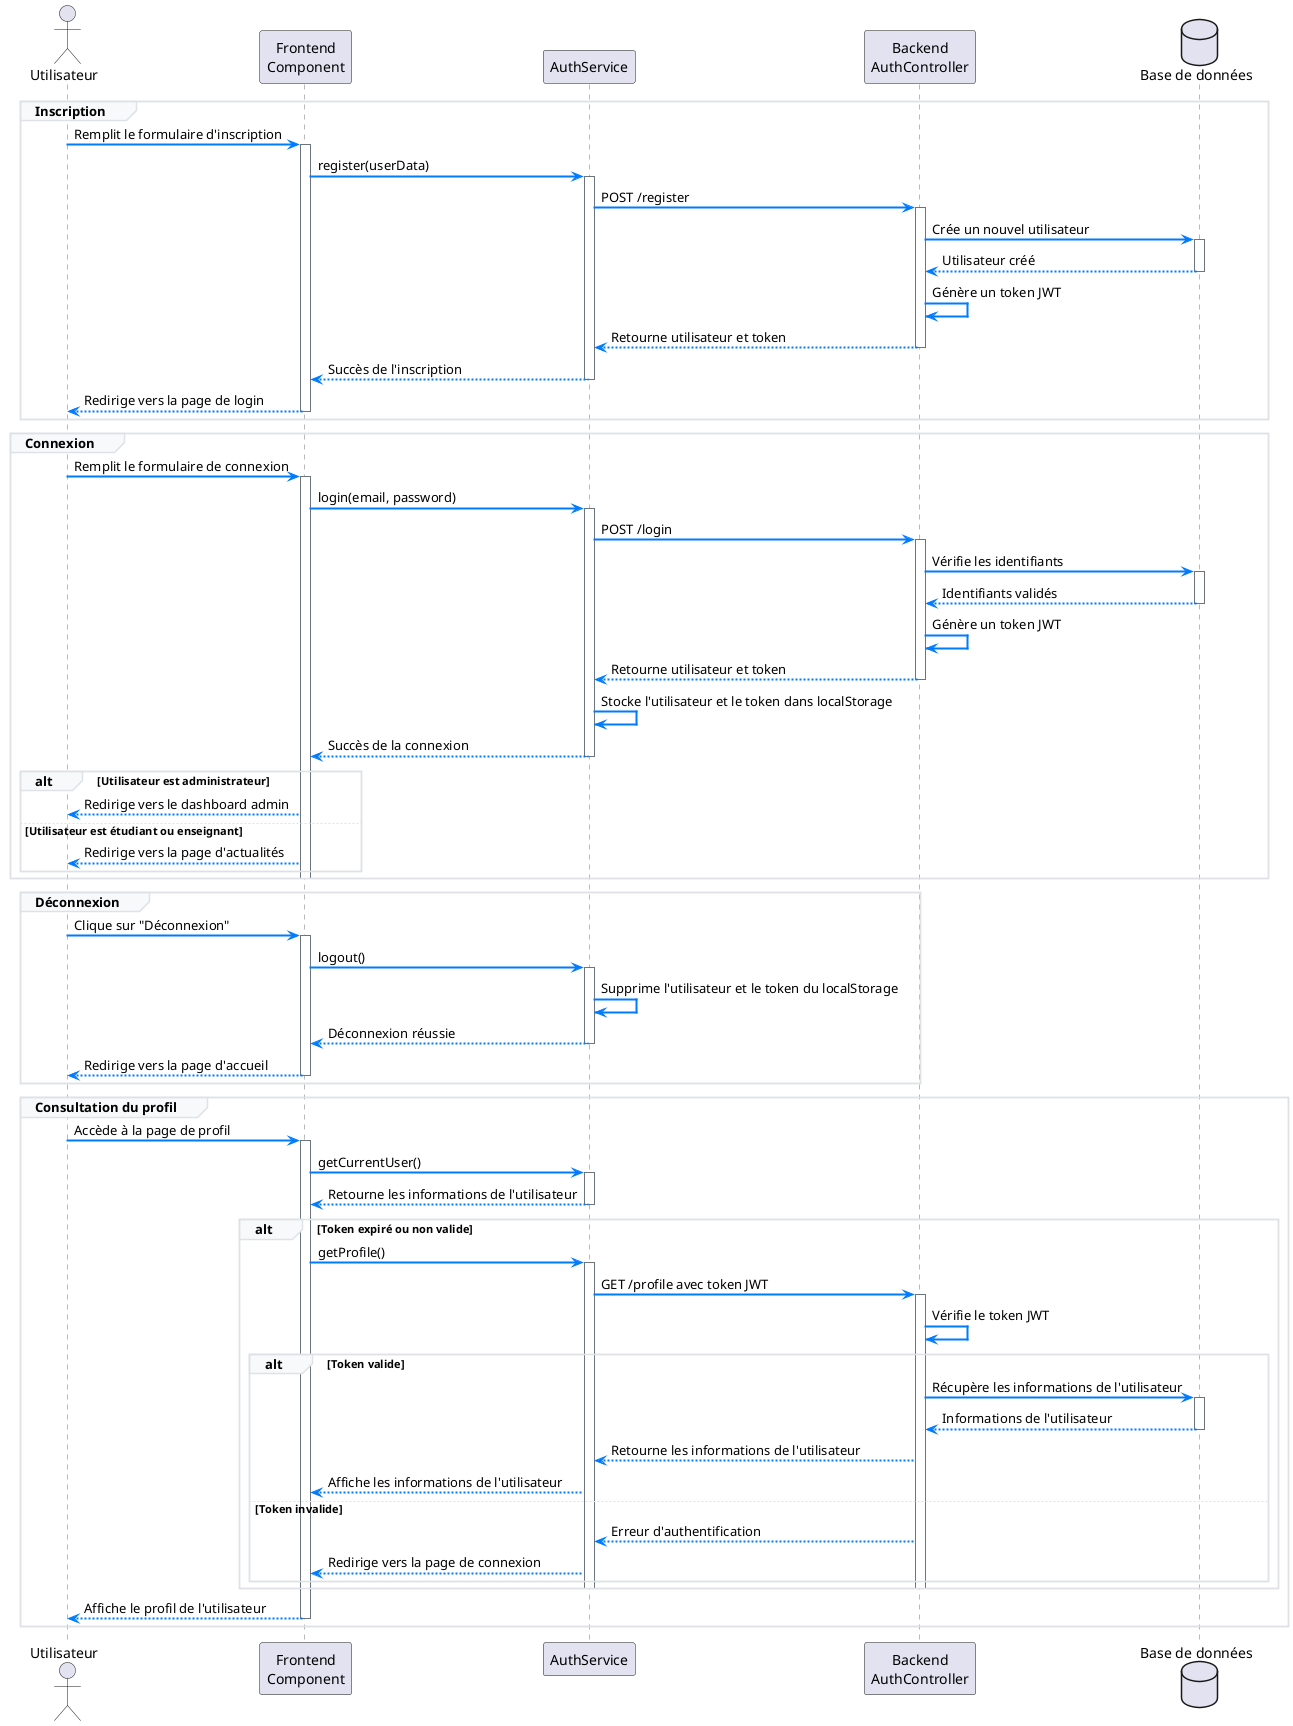 @startuml Diagramme de Séquence - Authentification Réseau Académique

' Définition des styles
skinparam sequenceArrowThickness 2
skinparam sequenceArrowColor #007BFF
skinparam sequenceLifeLineBorderColor #6C757D
skinparam sequenceGroupBackgroundColor #F8F9FA
skinparam sequenceGroupBorderColor #DEE2E6

' Participants
actor "Utilisateur" as User
participant "Frontend\nComponent" as Frontend
participant "AuthService" as AuthService
participant "Backend\nAuthController" as Backend
database "Base de données" as DB

' Séquence d'inscription
group Inscription
    User -> Frontend : Remplit le formulaire d'inscription
    activate Frontend
    Frontend -> AuthService : register(userData)
    activate AuthService
    AuthService -> Backend : POST /register
    activate Backend
    Backend -> DB : Crée un nouvel utilisateur
    activate DB
    DB --> Backend : Utilisateur créé
    deactivate DB
    Backend -> Backend : Génère un token JWT
    Backend --> AuthService : Retourne utilisateur et token
    deactivate Backend
    AuthService --> Frontend : Succès de l'inscription
    deactivate AuthService
    Frontend --> User : Redirige vers la page de login
    deactivate Frontend
end

' Séquence de connexion
group Connexion
    User -> Frontend : Remplit le formulaire de connexion
    activate Frontend
    Frontend -> AuthService : login(email, password)
    activate AuthService
    AuthService -> Backend : POST /login
    activate Backend
    Backend -> DB : Vérifie les identifiants
    activate DB
    DB --> Backend : Identifiants validés
    deactivate DB
    Backend -> Backend : Génère un token JWT
    Backend --> AuthService : Retourne utilisateur et token
    deactivate Backend
    AuthService -> AuthService : Stocke l'utilisateur et le token dans localStorage
    AuthService --> Frontend : Succès de la connexion
    deactivate AuthService
    
    alt Utilisateur est administrateur
        Frontend --> User : Redirige vers le dashboard admin
    else Utilisateur est étudiant ou enseignant
        Frontend --> User : Redirige vers la page d'actualités
    end
    deactivate Frontend
end

' Séquence de déconnexion
group Déconnexion
    User -> Frontend : Clique sur "Déconnexion"
    activate Frontend
    Frontend -> AuthService : logout()
    activate AuthService
    AuthService -> AuthService : Supprime l'utilisateur et le token du localStorage
    AuthService --> Frontend : Déconnexion réussie
    deactivate AuthService
    Frontend --> User : Redirige vers la page d'accueil
    deactivate Frontend
end

' Séquence de consultation du profil
group Consultation du profil
    User -> Frontend : Accède à la page de profil
    activate Frontend
    Frontend -> AuthService : getCurrentUser()
    activate AuthService
    AuthService --> Frontend : Retourne les informations de l'utilisateur
    deactivate AuthService
    
    alt Token expiré ou non valide
        Frontend -> AuthService : getProfile()
        activate AuthService
        AuthService -> Backend : GET /profile avec token JWT
        activate Backend
        Backend -> Backend : Vérifie le token JWT
        
        alt Token valide
            Backend -> DB : Récupère les informations de l'utilisateur
            activate DB
            DB --> Backend : Informations de l'utilisateur
            deactivate DB
            Backend --> AuthService : Retourne les informations de l'utilisateur
            AuthService --> Frontend : Affiche les informations de l'utilisateur
        else Token invalide
            Backend --> AuthService : Erreur d'authentification
            AuthService --> Frontend : Redirige vers la page de connexion
        end
        deactivate Backend
        deactivate AuthService
    end
    
    Frontend --> User : Affiche le profil de l'utilisateur
    deactivate Frontend
end

@enduml
